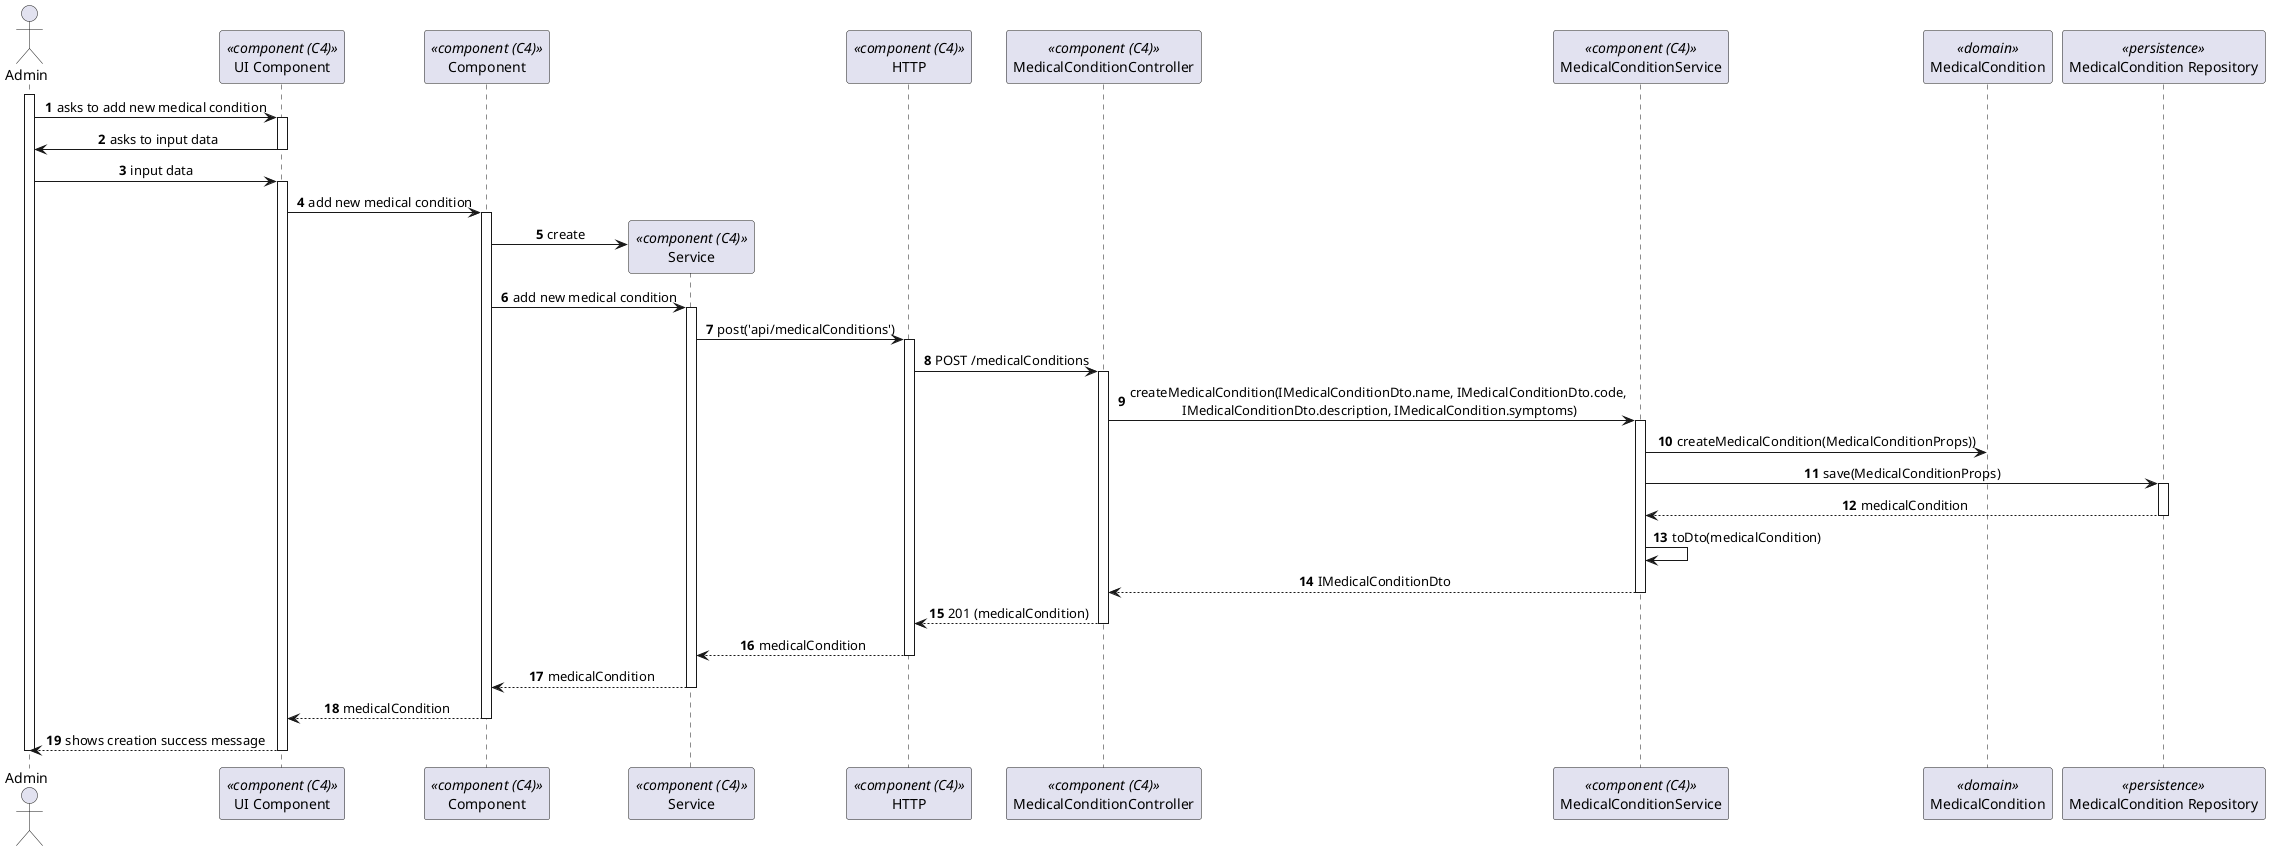 @startuml process-view
autonumber
skinparam DefaultTextAlignment center
actor Admin as "Admin"
participant ComponentUI as "UI Component" <<component (C4)>>
participant Component as "Component" <<component (C4)>>
participant Service as "Service" <<component (C4)>>
participant HTTP as "HTTP" <<component (C4)>>
participant MedicalConditionController as "MedicalConditionController" <<component (C4)>>
participant MedicalConditionService as "MedicalConditionService" <<component (C4)>>
participant MedicalCondition as "MedicalCondition" <<domain>>
participant MedicalConditionRepo as "MedicalCondition Repository" <<persistence>>

activate Admin

    Admin -> ComponentUI : asks to add new medical condition
    activate ComponentUI

        ComponentUI -> Admin : asks to input data

    deactivate ComponentUI

    Admin -> ComponentUI : input data
    
    activate ComponentUI
    
        ComponentUI -> Component : add new medical condition
        activate Component

            Component -> Service** : create
            
            Component -> Service : add new medical condition
            activate Service

                Service -> HTTP : post('api/medicalConditions')

                activate HTTP
                    HTTP -> MedicalConditionController : POST /medicalConditions

                    activate MedicalConditionController

                    MedicalConditionController -> MedicalConditionService : createMedicalCondition(IMedicalConditionDto.name, IMedicalConditionDto.code,\n IMedicalConditionDto.description, IMedicalCondition.symptoms)

                    activate MedicalConditionService 

                    MedicalConditionService -> MedicalCondition : createMedicalCondition(MedicalConditionProps))

                    MedicalConditionService -> MedicalConditionRepo : save(MedicalConditionProps)

                    activate MedicalConditionRepo

                    MedicalConditionRepo --> MedicalConditionService : medicalCondition

                    deactivate MedicalConditionRepo

                    MedicalConditionService -> MedicalConditionService : toDto(medicalCondition)

                    MedicalConditionService --> MedicalConditionController : IMedicalConditionDto

                    deactivate MedicalConditionService

                    MedicalConditionController --> HTTP : 201 (medicalCondition)

                    deactivate MedicalConditionController

                    HTTP --> Service : medicalCondition

                deactivate HTTP

                Service --> Component : medicalCondition
            deactivate Service

            Component --> ComponentUI : medicalCondition
        deactivate Component

    Admin <-- ComponentUI : shows creation success message
    deactivate ComponentUI

deactivate Admin

@enduml